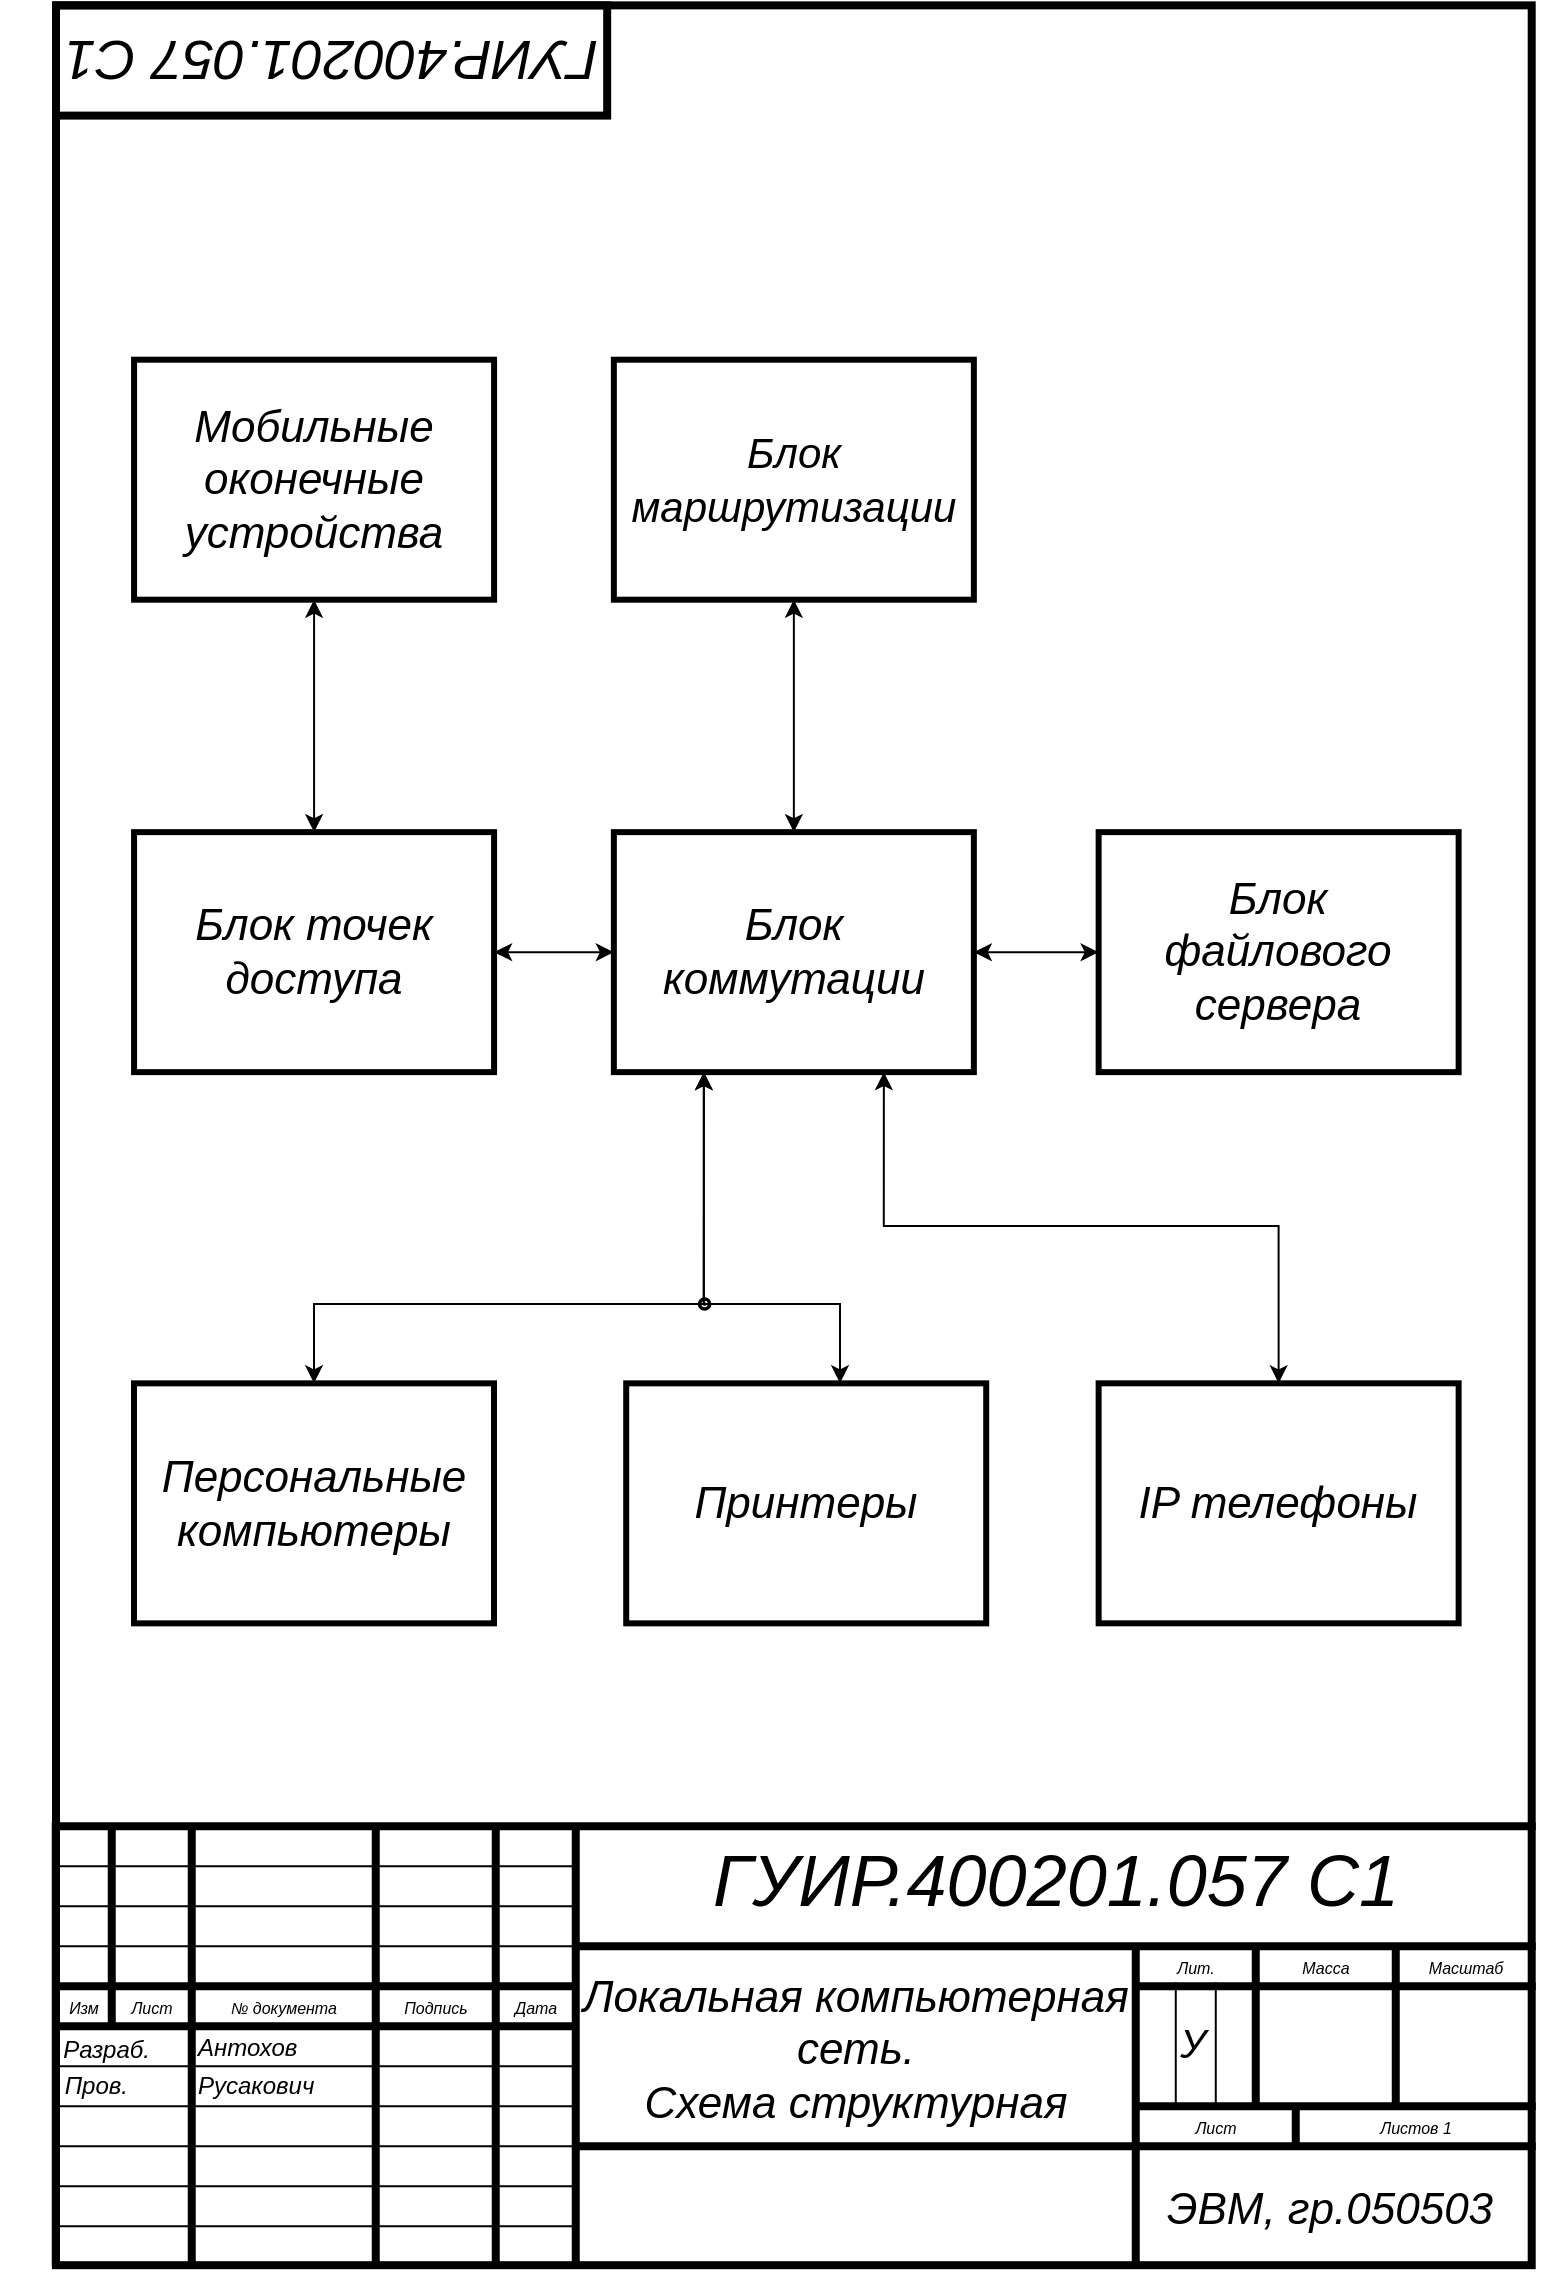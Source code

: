 <mxfile compressed="false" version="22.1.2" type="device">
  <diagram name="Страница-1" id="Страница-1">
    <mxGraphModel dx="1668" dy="1533" grid="1" gridSize="3.937" guides="1" tooltips="1" connect="1" arrows="1" fold="1" page="1" pageScale="1" pageWidth="827" pageHeight="1169" math="0" shadow="0">
      <root>
        <mxCell id="0" />
        <mxCell id="tpW0L4eKJtAbM24Pp-hq-4" value="Границы" style="" parent="0" />
        <mxCell id="XYD-opMogOewsWYCsBqt-0" value="" style="rounded=0;whiteSpace=wrap;html=1;fillColor=none;strokeWidth=4;" parent="tpW0L4eKJtAbM24Pp-hq-4" vertex="1">
          <mxGeometry x="896" y="19.68" width="737.85" height="1129.92" as="geometry" />
        </mxCell>
        <mxCell id="SdAma7Yzy6EULZfb18XB-18" style="edgeStyle=orthogonalEdgeStyle;rounded=0;orthogonalLoop=1;jettySize=auto;html=1;entryX=1;entryY=0.5;entryDx=0;entryDy=0;startArrow=classic;startFill=1;" parent="tpW0L4eKJtAbM24Pp-hq-4" source="SdAma7Yzy6EULZfb18XB-1" target="SdAma7Yzy6EULZfb18XB-8" edge="1">
          <mxGeometry relative="1" as="geometry" />
        </mxCell>
        <mxCell id="0PXypUpM02n66jB6z06W-2" style="edgeStyle=orthogonalEdgeStyle;rounded=0;orthogonalLoop=1;jettySize=auto;html=1;entryX=0.5;entryY=1;entryDx=0;entryDy=0;startArrow=classic;startFill=1;" parent="tpW0L4eKJtAbM24Pp-hq-4" source="SdAma7Yzy6EULZfb18XB-1" target="0PXypUpM02n66jB6z06W-1" edge="1">
          <mxGeometry relative="1" as="geometry" />
        </mxCell>
        <mxCell id="SdAma7Yzy6EULZfb18XB-1" value="&lt;span style=&quot;font-size: 22px;&quot;&gt;Блок&lt;br&gt;коммутации&lt;/span&gt;" style="rounded=0;whiteSpace=wrap;html=1;fontSize=22;strokeWidth=3;align=center;fontFamily=Arial;fontStyle=2" parent="tpW0L4eKJtAbM24Pp-hq-4" vertex="1">
          <mxGeometry x="1174.928" y="433.07" width="180" height="120" as="geometry" />
        </mxCell>
        <mxCell id="SdAma7Yzy6EULZfb18XB-19" style="edgeStyle=orthogonalEdgeStyle;rounded=0;orthogonalLoop=1;jettySize=auto;html=1;entryX=0.5;entryY=1;entryDx=0;entryDy=0;startArrow=classic;startFill=1;" parent="tpW0L4eKJtAbM24Pp-hq-4" source="SdAma7Yzy6EULZfb18XB-8" target="SdAma7Yzy6EULZfb18XB-9" edge="1">
          <mxGeometry relative="1" as="geometry" />
        </mxCell>
        <mxCell id="SdAma7Yzy6EULZfb18XB-8" value="Блок точек доступа" style="rounded=0;whiteSpace=wrap;html=1;fontSize=22;strokeWidth=3;align=center;fontFamily=Arial;fontStyle=2" parent="tpW0L4eKJtAbM24Pp-hq-4" vertex="1">
          <mxGeometry x="935.04" y="433.07" width="180" height="120" as="geometry" />
        </mxCell>
        <mxCell id="SdAma7Yzy6EULZfb18XB-9" value="Мобильные оконечные устройства" style="rounded=0;whiteSpace=wrap;html=1;fontSize=22;strokeWidth=3;align=center;fontFamily=Arial;fontStyle=2" parent="tpW0L4eKJtAbM24Pp-hq-4" vertex="1">
          <mxGeometry x="935.04" y="196.85" width="180" height="120" as="geometry" />
        </mxCell>
        <mxCell id="SdAma7Yzy6EULZfb18XB-39" value="Блок &lt;br&gt;файлового сервера" style="rounded=0;whiteSpace=wrap;html=1;fontSize=22;strokeWidth=3;align=center;fontFamily=Arial;fontStyle=2" parent="tpW0L4eKJtAbM24Pp-hq-4" vertex="1">
          <mxGeometry x="1417.318" y="433.07" width="180" height="120" as="geometry" />
        </mxCell>
        <mxCell id="XYD-opMogOewsWYCsBqt-1" value="" style="rounded=0;whiteSpace=wrap;html=1;strokeWidth=4;fillColor=none;" parent="tpW0L4eKJtAbM24Pp-hq-4" vertex="1">
          <mxGeometry x="896" y="19.68" width="275.59" height="55.12" as="geometry" />
        </mxCell>
        <mxCell id="0PXypUpM02n66jB6z06W-0" value="" style="ellipse;whiteSpace=wrap;html=1;aspect=fixed;fillColor=#000000;strokeWidth=5;" parent="tpW0L4eKJtAbM24Pp-hq-4" vertex="1">
          <mxGeometry x="1219.37" y="668.08" width="1.84" height="1.84" as="geometry" />
        </mxCell>
        <mxCell id="0PXypUpM02n66jB6z06W-1" value="&lt;font style=&quot;font-size: 21px;&quot;&gt;Блок&lt;br&gt;маршрутизации&lt;/font&gt;" style="rounded=0;whiteSpace=wrap;html=1;fontSize=22;strokeWidth=3;align=center;fontFamily=Arial;fontStyle=2" parent="tpW0L4eKJtAbM24Pp-hq-4" vertex="1">
          <mxGeometry x="1174.93" y="196.852" width="180" height="120" as="geometry" />
        </mxCell>
        <mxCell id="tpW0L4eKJtAbM24Pp-hq-6" value="Рамка" parent="0" />
        <mxCell id="Izu4CDzaR0ki_h7jihql-112" style="vsdxID=3;fillColor=#FFFFFF;gradientColor=none;shape=stencil(nY9LDoAgDERP0z3SI/i5BwkoRAUC+Lu9kGo0Lt3NtK/tFLCOWngFnMUU3Kg2I5MGbIBzY7UKJmUF2ALWvQtqCG6xkrwXhSxqdmvZsNNcxViZ4ewgT64jdDL2hf4E7wsXmsWThd549765c4l+xvYE);strokeColor=#000000;strokeWidth=4;spacingTop=-1;spacingBottom=-1;spacingLeft=-1;spacingRight=-1;labelBackgroundColor=#ffffff;rounded=0;html=1;whiteSpace=wrap;fontFamily=Arial;fontStyle=2" parent="tpW0L4eKJtAbM24Pp-hq-6" vertex="1">
          <mxGeometry x="895.88" y="930.13" width="740" height="220" as="geometry" />
        </mxCell>
        <mxCell id="Izu4CDzaR0ki_h7jihql-113" style="vsdxID=28;edgeStyle=none;startArrow=none;endArrow=none;startSize=5;endSize=5;strokeWidth=4;strokeColor=#000000;spacingTop=-1;spacingBottom=-1;spacingLeft=-1;spacingRight=-1;verticalAlign=middle;html=1;labelBackgroundColor=#ffffff;rounded=0;fontFamily=Arial;fontStyle=2" parent="tpW0L4eKJtAbM24Pp-hq-6" edge="1">
          <mxGeometry relative="1" as="geometry">
            <Array as="points" />
            <mxPoint x="923.88" y="930.13" as="sourcePoint" />
            <mxPoint x="923.88" y="1030.13" as="targetPoint" />
          </mxGeometry>
        </mxCell>
        <mxCell id="Izu4CDzaR0ki_h7jihql-114" style="vsdxID=27;edgeStyle=none;startArrow=none;endArrow=none;startSize=5;endSize=5;strokeColor=#000000;spacingTop=-1;spacingBottom=-1;spacingLeft=-1;spacingRight=-1;verticalAlign=middle;html=1;labelBackgroundColor=#ffffff;rounded=0;fontFamily=Arial;fontStyle=2" parent="tpW0L4eKJtAbM24Pp-hq-6" edge="1">
          <mxGeometry relative="1" as="geometry">
            <mxPoint as="offset" />
            <Array as="points" />
            <mxPoint x="895.88" y="1130.13" as="sourcePoint" />
            <mxPoint x="1155.88" y="1130.13" as="targetPoint" />
          </mxGeometry>
        </mxCell>
        <mxCell id="Izu4CDzaR0ki_h7jihql-115" style="vsdxID=26;edgeStyle=none;startArrow=none;endArrow=none;startSize=5;endSize=5;strokeColor=#000000;spacingTop=-1;spacingBottom=-1;spacingLeft=-1;spacingRight=-1;verticalAlign=middle;html=1;labelBackgroundColor=#ffffff;rounded=0;fontFamily=Arial;fontStyle=2" parent="tpW0L4eKJtAbM24Pp-hq-6" edge="1">
          <mxGeometry relative="1" as="geometry">
            <mxPoint as="offset" />
            <Array as="points" />
            <mxPoint x="895.88" y="1110.13" as="sourcePoint" />
            <mxPoint x="1155.88" y="1110.13" as="targetPoint" />
          </mxGeometry>
        </mxCell>
        <mxCell id="Izu4CDzaR0ki_h7jihql-116" style="vsdxID=25;edgeStyle=none;startArrow=none;endArrow=none;startSize=5;endSize=5;strokeColor=#000000;spacingTop=-1;spacingBottom=-1;spacingLeft=-1;spacingRight=-1;verticalAlign=middle;html=1;labelBackgroundColor=#ffffff;rounded=0;fontFamily=Arial;fontStyle=2" parent="tpW0L4eKJtAbM24Pp-hq-6" edge="1">
          <mxGeometry relative="1" as="geometry">
            <mxPoint as="offset" />
            <Array as="points" />
            <mxPoint x="895.88" y="1090.13" as="sourcePoint" />
            <mxPoint x="1155.88" y="1090.13" as="targetPoint" />
          </mxGeometry>
        </mxCell>
        <mxCell id="Izu4CDzaR0ki_h7jihql-117" style="vsdxID=24;edgeStyle=none;startArrow=none;endArrow=none;startSize=5;endSize=5;strokeColor=#000000;spacingTop=-1;spacingBottom=-1;spacingLeft=-1;spacingRight=-1;verticalAlign=middle;html=1;labelBackgroundColor=#ffffff;rounded=0;fontFamily=Arial;fontStyle=2" parent="tpW0L4eKJtAbM24Pp-hq-6" edge="1">
          <mxGeometry relative="1" as="geometry">
            <mxPoint as="offset" />
            <Array as="points" />
            <mxPoint x="895.88" y="1070.13" as="sourcePoint" />
            <mxPoint x="1155.88" y="1070.13" as="targetPoint" />
          </mxGeometry>
        </mxCell>
        <mxCell id="Izu4CDzaR0ki_h7jihql-118" style="vsdxID=23;edgeStyle=none;startArrow=none;endArrow=none;startSize=5;endSize=5;strokeColor=#000000;spacingTop=-1;spacingBottom=-1;spacingLeft=-1;spacingRight=-1;verticalAlign=middle;html=1;labelBackgroundColor=#ffffff;rounded=0;fontFamily=Arial;fontStyle=2" parent="tpW0L4eKJtAbM24Pp-hq-6" edge="1">
          <mxGeometry relative="1" as="geometry">
            <mxPoint as="offset" />
            <Array as="points" />
            <mxPoint x="895.88" y="1050.13" as="sourcePoint" />
            <mxPoint x="1155.88" y="1050.13" as="targetPoint" />
          </mxGeometry>
        </mxCell>
        <mxCell id="Izu4CDzaR0ki_h7jihql-119" style="vsdxID=22;edgeStyle=none;startArrow=none;endArrow=none;startSize=5;endSize=5;strokeWidth=4;strokeColor=#000000;spacingTop=-1;spacingBottom=-1;spacingLeft=-1;spacingRight=-1;verticalAlign=middle;html=1;labelBackgroundColor=#ffffff;rounded=0;fontFamily=Arial;fontStyle=2" parent="tpW0L4eKJtAbM24Pp-hq-6" edge="1">
          <mxGeometry relative="1" as="geometry">
            <mxPoint as="offset" />
            <Array as="points" />
            <mxPoint x="895.88" y="1030.13" as="sourcePoint" />
            <mxPoint x="1155.88" y="1030.13" as="targetPoint" />
          </mxGeometry>
        </mxCell>
        <mxCell id="Izu4CDzaR0ki_h7jihql-120" style="vsdxID=21;edgeStyle=none;startArrow=none;endArrow=none;startSize=5;endSize=5;strokeWidth=4;strokeColor=#000000;spacingTop=-1;spacingBottom=-1;spacingLeft=-1;spacingRight=-1;verticalAlign=middle;html=1;labelBackgroundColor=#ffffff;rounded=0;fontFamily=Arial;fontStyle=2" parent="tpW0L4eKJtAbM24Pp-hq-6" edge="1">
          <mxGeometry relative="1" as="geometry">
            <mxPoint as="offset" />
            <Array as="points" />
            <mxPoint x="895.88" y="1010.13" as="sourcePoint" />
            <mxPoint x="1155.88" y="1010.13" as="targetPoint" />
          </mxGeometry>
        </mxCell>
        <mxCell id="Izu4CDzaR0ki_h7jihql-121" style="vsdxID=20;edgeStyle=none;startArrow=none;endArrow=none;startSize=5;endSize=5;strokeColor=#000000;spacingTop=-1;spacingBottom=-1;spacingLeft=-1;spacingRight=-1;verticalAlign=middle;html=1;labelBackgroundColor=#ffffff;rounded=0;fontFamily=Arial;fontStyle=2" parent="tpW0L4eKJtAbM24Pp-hq-6" edge="1">
          <mxGeometry relative="1" as="geometry">
            <mxPoint as="offset" />
            <Array as="points" />
            <mxPoint x="895.88" y="990.13" as="sourcePoint" />
            <mxPoint x="1155.88" y="990.13" as="targetPoint" />
          </mxGeometry>
        </mxCell>
        <mxCell id="Izu4CDzaR0ki_h7jihql-122" style="vsdxID=19;edgeStyle=none;startArrow=none;endArrow=none;startSize=5;endSize=5;strokeColor=#000000;spacingTop=-1;spacingBottom=-1;spacingLeft=-1;spacingRight=-1;verticalAlign=middle;html=1;labelBackgroundColor=#ffffff;rounded=0;fontFamily=Arial;fontStyle=2" parent="tpW0L4eKJtAbM24Pp-hq-6" edge="1">
          <mxGeometry relative="1" as="geometry">
            <mxPoint as="offset" />
            <Array as="points" />
            <mxPoint x="895.88" y="970.13" as="sourcePoint" />
            <mxPoint x="1155.88" y="970.13" as="targetPoint" />
          </mxGeometry>
        </mxCell>
        <mxCell id="Izu4CDzaR0ki_h7jihql-123" style="vsdxID=18;edgeStyle=none;startArrow=none;endArrow=none;startSize=5;endSize=5;strokeColor=#000000;spacingTop=-1;spacingBottom=-1;spacingLeft=-1;spacingRight=-1;verticalAlign=middle;html=1;labelBackgroundColor=#ffffff;rounded=0;fontFamily=Arial;fontStyle=2" parent="tpW0L4eKJtAbM24Pp-hq-6" edge="1">
          <mxGeometry relative="1" as="geometry">
            <mxPoint as="offset" />
            <Array as="points" />
            <mxPoint x="895.88" y="950.13" as="sourcePoint" />
            <mxPoint x="1155.88" y="950.13" as="targetPoint" />
          </mxGeometry>
        </mxCell>
        <mxCell id="Izu4CDzaR0ki_h7jihql-124" style="vsdxID=17;edgeStyle=none;startArrow=none;endArrow=none;startSize=5;endSize=5;strokeWidth=4;strokeColor=#000000;spacingTop=-1;spacingBottom=-1;spacingLeft=-1;spacingRight=-1;verticalAlign=middle;html=1;labelBackgroundColor=#ffffff;rounded=0;fontFamily=Arial;fontStyle=2" parent="tpW0L4eKJtAbM24Pp-hq-6" edge="1">
          <mxGeometry relative="1" as="geometry">
            <Array as="points" />
            <mxPoint x="963.88" y="930.13" as="sourcePoint" />
            <mxPoint x="963.88" y="1150.13" as="targetPoint" />
          </mxGeometry>
        </mxCell>
        <mxCell id="Izu4CDzaR0ki_h7jihql-125" style="vsdxID=16;edgeStyle=none;startArrow=none;endArrow=none;startSize=5;endSize=5;strokeWidth=4;strokeColor=#000000;spacingTop=-1;spacingBottom=-1;spacingLeft=-1;spacingRight=-1;verticalAlign=middle;html=1;labelBackgroundColor=#ffffff;rounded=0;fontFamily=Arial;fontStyle=2" parent="tpW0L4eKJtAbM24Pp-hq-6" edge="1">
          <mxGeometry relative="1" as="geometry">
            <Array as="points" />
            <mxPoint x="1055.88" y="930.13" as="sourcePoint" />
            <mxPoint x="1055.88" y="1150.13" as="targetPoint" />
          </mxGeometry>
        </mxCell>
        <mxCell id="Izu4CDzaR0ki_h7jihql-126" style="vsdxID=15;edgeStyle=none;startArrow=none;endArrow=none;startSize=5;endSize=5;strokeWidth=4;strokeColor=#000000;spacingTop=-1;spacingBottom=-1;spacingLeft=-1;spacingRight=-1;verticalAlign=middle;html=1;labelBackgroundColor=#ffffff;rounded=0;fontFamily=Arial;fontStyle=2" parent="tpW0L4eKJtAbM24Pp-hq-6" edge="1">
          <mxGeometry relative="1" as="geometry">
            <Array as="points" />
            <mxPoint x="1115.88" y="930.13" as="sourcePoint" />
            <mxPoint x="1115.88" y="1150.13" as="targetPoint" />
          </mxGeometry>
        </mxCell>
        <mxCell id="Izu4CDzaR0ki_h7jihql-127" style="vsdxID=14;edgeStyle=none;startArrow=none;endArrow=none;startSize=5;endSize=5;strokeWidth=4;strokeColor=#000000;spacingTop=-1;spacingBottom=-1;spacingLeft=-1;spacingRight=-1;verticalAlign=middle;html=1;labelBackgroundColor=#ffffff;rounded=0;fontFamily=Arial;fontStyle=2" parent="tpW0L4eKJtAbM24Pp-hq-6" edge="1">
          <mxGeometry relative="1" as="geometry">
            <Array as="points" />
            <mxPoint x="1565.88" y="990.13" as="sourcePoint" />
            <mxPoint x="1565.88" y="1070.13" as="targetPoint" />
          </mxGeometry>
        </mxCell>
        <mxCell id="Izu4CDzaR0ki_h7jihql-128" style="vsdxID=11;edgeStyle=none;startArrow=none;endArrow=none;startSize=5;endSize=5;strokeWidth=4;strokeColor=#000000;spacingTop=-1;spacingBottom=-1;spacingLeft=-1;spacingRight=-1;verticalAlign=middle;html=1;labelBackgroundColor=#ffffff;rounded=0;fontFamily=Arial;fontStyle=2" parent="tpW0L4eKJtAbM24Pp-hq-6" edge="1">
          <mxGeometry relative="1" as="geometry">
            <Array as="points" />
            <mxPoint x="1515.88" y="1070.13" as="sourcePoint" />
            <mxPoint x="1515.88" y="1090.13" as="targetPoint" />
          </mxGeometry>
        </mxCell>
        <mxCell id="Izu4CDzaR0ki_h7jihql-129" style="vsdxID=10;edgeStyle=none;startArrow=none;endArrow=none;startSize=5;endSize=5;strokeWidth=4;strokeColor=#000000;spacingTop=-1;spacingBottom=-1;spacingLeft=-1;spacingRight=-1;verticalAlign=middle;html=1;labelBackgroundColor=#ffffff;rounded=0;fontFamily=Arial;fontStyle=2" parent="tpW0L4eKJtAbM24Pp-hq-6" edge="1">
          <mxGeometry relative="1" as="geometry">
            <Array as="points" />
            <mxPoint x="1495.88" y="990.13" as="sourcePoint" />
            <mxPoint x="1495.88" y="1070.13" as="targetPoint" />
          </mxGeometry>
        </mxCell>
        <mxCell id="Izu4CDzaR0ki_h7jihql-131" style="vsdxID=388;edgeStyle=none;startArrow=none;endArrow=none;startSize=5;endSize=5;strokeColor=#000000;spacingTop=-1;spacingBottom=-1;spacingLeft=-1;spacingRight=-1;verticalAlign=middle;html=1;labelBackgroundColor=#ffffff;rounded=0;fontFamily=Arial;fontStyle=2" parent="tpW0L4eKJtAbM24Pp-hq-6" edge="1">
          <mxGeometry relative="1" as="geometry">
            <Array as="points" />
            <mxPoint x="1475.88" y="1008.13" as="sourcePoint" />
            <mxPoint x="1475.88" y="1070.13" as="targetPoint" />
          </mxGeometry>
        </mxCell>
        <mxCell id="Izu4CDzaR0ki_h7jihql-135" style="vsdxID=387;edgeStyle=none;startArrow=none;endArrow=none;startSize=5;endSize=5;strokeColor=#000000;spacingTop=-1;spacingBottom=-1;spacingLeft=-1;spacingRight=-1;verticalAlign=middle;html=1;labelBackgroundColor=#ffffff;rounded=0;fontFamily=Arial;fontStyle=2" parent="tpW0L4eKJtAbM24Pp-hq-6" edge="1">
          <mxGeometry relative="1" as="geometry">
            <Array as="points" />
            <mxPoint x="1455.88" y="1008.13" as="sourcePoint" />
            <mxPoint x="1455.88" y="1070.13" as="targetPoint" />
          </mxGeometry>
        </mxCell>
        <mxCell id="Izu4CDzaR0ki_h7jihql-136" style="vsdxID=9;edgeStyle=none;startArrow=none;endArrow=none;startSize=5;endSize=5;strokeWidth=4;strokeColor=#000000;spacingTop=-1;spacingBottom=-1;spacingLeft=-1;spacingRight=-1;verticalAlign=middle;html=1;labelBackgroundColor=#ffffff;rounded=0;fontFamily=Arial;fontStyle=2" parent="tpW0L4eKJtAbM24Pp-hq-6" edge="1">
          <mxGeometry relative="1" as="geometry">
            <mxPoint as="offset" />
            <Array as="points" />
            <mxPoint x="1435.88" y="1070.13" as="sourcePoint" />
            <mxPoint x="1635.88" y="1070.13" as="targetPoint" />
          </mxGeometry>
        </mxCell>
        <mxCell id="Izu4CDzaR0ki_h7jihql-137" style="vsdxID=8;edgeStyle=none;startArrow=none;endArrow=none;startSize=5;endSize=5;strokeWidth=4;strokeColor=#000000;spacingTop=-1;spacingBottom=-1;spacingLeft=-1;spacingRight=-1;verticalAlign=middle;html=1;labelBackgroundColor=#ffffff;rounded=0;fontFamily=Arial;fontStyle=2" parent="tpW0L4eKJtAbM24Pp-hq-6" edge="1">
          <mxGeometry relative="1" as="geometry">
            <mxPoint as="offset" />
            <Array as="points" />
            <mxPoint x="1435.88" y="1010.13" as="sourcePoint" />
            <mxPoint x="1635.88" y="1010.13" as="targetPoint" />
          </mxGeometry>
        </mxCell>
        <mxCell id="Izu4CDzaR0ki_h7jihql-138" style="vsdxID=7;edgeStyle=none;startArrow=none;endArrow=none;startSize=5;endSize=5;strokeWidth=4;strokeColor=#000000;spacingTop=-1;spacingBottom=-1;spacingLeft=-1;spacingRight=-1;verticalAlign=middle;html=1;labelBackgroundColor=#ffffff;rounded=0;fontFamily=Arial;fontStyle=2" parent="tpW0L4eKJtAbM24Pp-hq-6" edge="1">
          <mxGeometry relative="1" as="geometry">
            <Array as="points" />
            <mxPoint x="1435.88" y="990.13" as="sourcePoint" />
            <mxPoint x="1435.88" y="1150.13" as="targetPoint" />
          </mxGeometry>
        </mxCell>
        <mxCell id="Izu4CDzaR0ki_h7jihql-139" style="vsdxID=6;edgeStyle=none;startArrow=none;endArrow=none;startSize=5;endSize=5;strokeWidth=4;strokeColor=#000000;spacingTop=-1;spacingBottom=-1;spacingLeft=-1;spacingRight=-1;verticalAlign=middle;html=1;labelBackgroundColor=#ffffff;rounded=0;fontFamily=Arial;fontStyle=2" parent="tpW0L4eKJtAbM24Pp-hq-6" edge="1">
          <mxGeometry relative="1" as="geometry">
            <Array as="points" />
            <mxPoint x="1635.88" y="1090.13" as="sourcePoint" />
            <mxPoint x="1155.88" y="1090.13" as="targetPoint" />
          </mxGeometry>
        </mxCell>
        <mxCell id="Izu4CDzaR0ki_h7jihql-140" style="vsdxID=4;edgeStyle=none;startArrow=none;endArrow=none;startSize=5;endSize=5;strokeWidth=4;strokeColor=#000000;spacingTop=-1;spacingBottom=-1;spacingLeft=-1;spacingRight=-1;verticalAlign=middle;html=1;labelBackgroundColor=#ffffff;rounded=0;fontFamily=Arial;fontStyle=2" parent="tpW0L4eKJtAbM24Pp-hq-6" edge="1">
          <mxGeometry relative="1" as="geometry">
            <Array as="points" />
            <mxPoint x="1155.88" y="930.13" as="sourcePoint" />
            <mxPoint x="1155.88" y="1150.13" as="targetPoint" />
          </mxGeometry>
        </mxCell>
        <mxCell id="Izu4CDzaR0ki_h7jihql-141" style="vsdxID=5;edgeStyle=none;startArrow=none;endArrow=none;startSize=5;endSize=5;strokeWidth=4;strokeColor=#000000;spacingTop=-1;spacingBottom=-1;spacingLeft=-1;spacingRight=-1;verticalAlign=middle;html=1;labelBackgroundColor=#ffffff;rounded=0;fontFamily=Arial;fontStyle=2" parent="tpW0L4eKJtAbM24Pp-hq-6" edge="1">
          <mxGeometry relative="1" as="geometry">
            <Array as="points" />
            <mxPoint x="1635.88" y="990.13" as="sourcePoint" />
            <mxPoint x="1155.88" y="990.13" as="targetPoint" />
          </mxGeometry>
        </mxCell>
        <mxCell id="Izu4CDzaR0ki_h7jihql-142" value="&lt;font style=&quot;font-size: 8px; direction: ltr; letter-spacing: 0px; line-height: 120%; opacity: 1;&quot;&gt;&lt;span&gt;Изм&lt;br&gt;&lt;/span&gt;&lt;/font&gt;" style="verticalAlign=middle;align=center;vsdxID=29;fillColor=none;gradientColor=none;shape=stencil(nZBLDoAgDERP0z3SIyjew0SURgSD+Lu9kMZoXLhwN9O+tukAlrNpJg1SzDH4QW/URgNYgZTkjA4UkwJUgGXng+6DX1zLfmoymdXo17xh5zmRJ6Q42BWCfc2oJfdAr+Yv+AP9Cb7OJ3H/2JG1HNGz/84klThPVCc=);strokeColor=none;strokeWidth=4;spacingTop=-1;spacingBottom=-1;spacingLeft=-1;spacingRight=-1;labelBackgroundColor=none;rounded=0;html=1;whiteSpace=wrap;fontFamily=Arial;fontStyle=2" parent="tpW0L4eKJtAbM24Pp-hq-6" vertex="1">
          <mxGeometry x="897.88" y="1012.13" width="24" height="16" as="geometry" />
        </mxCell>
        <mxCell id="Izu4CDzaR0ki_h7jihql-143" value="&lt;font style=&quot;font-size: 8px; direction: ltr; letter-spacing: 0px; line-height: 120%; opacity: 1;&quot;&gt;&lt;span&gt;Лист&lt;br&gt;&lt;/span&gt;&lt;/font&gt;" style="verticalAlign=middle;align=center;vsdxID=30;fillColor=none;gradientColor=none;shape=stencil(nZBLDoAgDERP0z3SIyjew0SURgSD+Lu9kMZoXLhwN9O+tukAlrNpJg1SzDH4QW/URgNYgZTkjA4UkwJUgGXng+6DX1zLfmoymdXo17xh5zmRJ6Q42BWCfc2oJfdAr+Yv+AP9Cb7OJ3H/2JG1HNGz/84klThPVCc=);strokeColor=none;strokeWidth=4;spacingTop=-1;spacingBottom=-1;spacingLeft=-1;spacingRight=-1;labelBackgroundColor=none;rounded=0;html=1;whiteSpace=wrap;fontFamily=Arial;fontStyle=2" parent="tpW0L4eKJtAbM24Pp-hq-6" vertex="1">
          <mxGeometry x="925.88" y="1012.13" width="36" height="16" as="geometry" />
        </mxCell>
        <mxCell id="Izu4CDzaR0ki_h7jihql-144" value="&lt;font style=&quot;font-size: 8px; direction: ltr; letter-spacing: 0px; line-height: 120%; opacity: 1;&quot;&gt;&lt;span&gt;№ документа&lt;br&gt;&lt;/span&gt;&lt;/font&gt;" style="verticalAlign=middle;align=center;vsdxID=31;fillColor=none;gradientColor=none;shape=stencil(nZBLDoAgDERP0z3SIyjew0SURgSD+Lu9kMZoXLhwN9O+tukAlrNpJg1SzDH4QW/URgNYgZTkjA4UkwJUgGXng+6DX1zLfmoymdXo17xh5zmRJ6Q42BWCfc2oJfdAr+Yv+AP9Cb7OJ3H/2JG1HNGz/84klThPVCc=);strokeColor=none;strokeWidth=4;spacingTop=-1;spacingBottom=-1;spacingLeft=-1;spacingRight=-1;labelBackgroundColor=none;rounded=0;html=1;whiteSpace=wrap;fontFamily=Arial;fontStyle=2" parent="tpW0L4eKJtAbM24Pp-hq-6" vertex="1">
          <mxGeometry x="965.88" y="1012.13" width="88" height="16" as="geometry" />
        </mxCell>
        <mxCell id="Izu4CDzaR0ki_h7jihql-145" value="&lt;font style=&quot;font-size: 8px; direction: ltr; letter-spacing: 0px; line-height: 120%; opacity: 1;&quot;&gt;&lt;span&gt;Подпись&lt;br&gt;&lt;/span&gt;&lt;/font&gt;" style="verticalAlign=middle;align=center;vsdxID=32;fillColor=none;gradientColor=none;shape=stencil(nZBLDoAgDERP0z3SIyjew0SURgSD+Lu9kMZoXLhwN9O+tukAlrNpJg1SzDH4QW/URgNYgZTkjA4UkwJUgGXng+6DX1zLfmoymdXo17xh5zmRJ6Q42BWCfc2oJfdAr+Yv+AP9Cb7OJ3H/2JG1HNGz/84klThPVCc=);strokeColor=none;strokeWidth=4;spacingTop=-1;spacingBottom=-1;spacingLeft=-1;spacingRight=-1;labelBackgroundColor=none;rounded=0;html=1;whiteSpace=wrap;fontFamily=Arial;fontStyle=2" parent="tpW0L4eKJtAbM24Pp-hq-6" vertex="1">
          <mxGeometry x="1057.88" y="1012.13" width="56" height="16" as="geometry" />
        </mxCell>
        <mxCell id="Izu4CDzaR0ki_h7jihql-146" value="&lt;font style=&quot;font-size: 8px; direction: ltr; letter-spacing: 0px; line-height: 120%; opacity: 1;&quot;&gt;&lt;span&gt;Дата&lt;br&gt;&lt;/span&gt;&lt;/font&gt;" style="verticalAlign=middle;align=center;vsdxID=33;fillColor=none;gradientColor=none;shape=stencil(nZBLDoAgDERP0z3SIyjew0SURgSD+Lu9kMZoXLhwN9O+tukAlrNpJg1SzDH4QW/URgNYgZTkjA4UkwJUgGXng+6DX1zLfmoymdXo17xh5zmRJ6Q42BWCfc2oJfdAr+Yv+AP9Cb7OJ3H/2JG1HNGz/84klThPVCc=);strokeColor=none;strokeWidth=4;spacingTop=-1;spacingBottom=-1;spacingLeft=-1;spacingRight=-1;labelBackgroundColor=none;rounded=0;html=1;whiteSpace=wrap;fontFamily=Arial;fontStyle=2" parent="tpW0L4eKJtAbM24Pp-hq-6" vertex="1">
          <mxGeometry x="1117.88" y="1012.13" width="36" height="16" as="geometry" />
        </mxCell>
        <mxCell id="Izu4CDzaR0ki_h7jihql-147" value="&lt;font style=&quot;font-size: 8px; direction: ltr; letter-spacing: 0px; line-height: 120%; opacity: 1;&quot;&gt;&lt;span&gt;Лит.&lt;br&gt;&lt;/span&gt;&lt;/font&gt;" style="verticalAlign=middle;align=center;vsdxID=34;fillColor=none;gradientColor=none;shape=stencil(nZBLDoAgDERP0z3SIyjew0SURgSD+Lu9kMZoXLhwN9O+tukAlrNpJg1SzDH4QW/URgNYgZTkjA4UkwJUgGXng+6DX1zLfmoymdXo17xh5zmRJ6Q42BWCfc2oJfdAr+Yv+AP9Cb7OJ3H/2JG1HNGz/84klThPVCc=);strokeColor=none;strokeWidth=4;spacingTop=-1;spacingBottom=-1;spacingLeft=-1;spacingRight=-1;labelBackgroundColor=none;rounded=0;html=1;whiteSpace=wrap;fontFamily=Arial;fontStyle=2" parent="tpW0L4eKJtAbM24Pp-hq-6" vertex="1">
          <mxGeometry x="1437.88" y="992.13" width="56" height="16" as="geometry" />
        </mxCell>
        <mxCell id="Izu4CDzaR0ki_h7jihql-148" value="&lt;font style=&quot;font-size: 8px; direction: ltr; letter-spacing: 0px; line-height: 120%; opacity: 1;&quot;&gt;&lt;span&gt;Масса&lt;br&gt;&lt;/span&gt;&lt;/font&gt;" style="verticalAlign=middle;align=center;vsdxID=35;fillColor=none;gradientColor=none;shape=stencil(nZBLDoAgDERP0z3SIyjew0SURgSD+Lu9kMZoXLhwN9O+tukAlrNpJg1SzDH4QW/URgNYgZTkjA4UkwJUgGXng+6DX1zLfmoymdXo17xh5zmRJ6Q42BWCfc2oJfdAr+Yv+AP9Cb7OJ3H/2JG1HNGz/84klThPVCc=);strokeColor=none;strokeWidth=4;spacingTop=-1;spacingBottom=-1;spacingLeft=-1;spacingRight=-1;labelBackgroundColor=none;rounded=0;html=1;whiteSpace=wrap;fontFamily=Arial;fontStyle=2" parent="tpW0L4eKJtAbM24Pp-hq-6" vertex="1">
          <mxGeometry x="1497.88" y="992.13" width="66" height="16" as="geometry" />
        </mxCell>
        <mxCell id="Izu4CDzaR0ki_h7jihql-149" value="&lt;font style=&quot;font-size: 8px; direction: ltr; letter-spacing: 0px; line-height: 120%; opacity: 1;&quot;&gt;&lt;span&gt;Масштаб&lt;br&gt;&lt;/span&gt;&lt;/font&gt;" style="verticalAlign=middle;align=center;vsdxID=36;fillColor=none;gradientColor=none;shape=stencil(nZBLDoAgDERP0z3SIyjew0SURgSD+Lu9kMZoXLhwN9O+tukAlrNpJg1SzDH4QW/URgNYgZTkjA4UkwJUgGXng+6DX1zLfmoymdXo17xh5zmRJ6Q42BWCfc2oJfdAr+Yv+AP9Cb7OJ3H/2JG1HNGz/84klThPVCc=);strokeColor=none;strokeWidth=4;spacingTop=-1;spacingBottom=-1;spacingLeft=-1;spacingRight=-1;labelBackgroundColor=none;rounded=0;html=1;whiteSpace=wrap;fontFamily=Arial;fontStyle=2" parent="tpW0L4eKJtAbM24Pp-hq-6" vertex="1">
          <mxGeometry x="1567.88" y="992.13" width="66" height="16" as="geometry" />
        </mxCell>
        <mxCell id="Izu4CDzaR0ki_h7jihql-150" value="&lt;font style=&quot;font-size: 8px; direction: ltr; letter-spacing: 0px; line-height: 120%; opacity: 1;&quot;&gt;&lt;span&gt;Лист &lt;br&gt;&lt;/span&gt;&lt;/font&gt;" style="verticalAlign=middle;align=center;vsdxID=37;fillColor=none;gradientColor=none;shape=stencil(nZBLDoAgDERP0z3SIyjew0SURgSD+Lu9kMZoXLhwN9O+tukAlrNpJg1SzDH4QW/URgNYgZTkjA4UkwJUgGXng+6DX1zLfmoymdXo17xh5zmRJ6Q42BWCfc2oJfdAr+Yv+AP9Cb7OJ3H/2JG1HNGz/84klThPVCc=);strokeColor=none;strokeWidth=4;spacingTop=-1;spacingBottom=-1;spacingLeft=-1;spacingRight=-1;labelBackgroundColor=none;rounded=0;html=1;whiteSpace=wrap;fontFamily=Arial;fontStyle=2" parent="tpW0L4eKJtAbM24Pp-hq-6" vertex="1">
          <mxGeometry x="1437.88" y="1072.13" width="76" height="16" as="geometry" />
        </mxCell>
        <mxCell id="Izu4CDzaR0ki_h7jihql-151" value="&lt;font style=&quot;font-size: 8px; direction: ltr; letter-spacing: 0px; line-height: 120%; opacity: 1;&quot;&gt;&lt;span&gt;Листов &lt;/span&gt;&lt;/font&gt;&lt;font style=&quot;font-size: 8px; direction: ltr; letter-spacing: 0px; line-height: 120%; opacity: 1;&quot;&gt;&lt;span&gt;1&lt;br&gt;&lt;/span&gt;&lt;/font&gt;" style="verticalAlign=middle;align=center;vsdxID=38;fillColor=none;gradientColor=none;shape=stencil(nZBLDoAgDERP0z3SIyjew0SURgSD+Lu9kMZoXLhwN9O+tukAlrNpJg1SzDH4QW/URgNYgZTkjA4UkwJUgGXng+6DX1zLfmoymdXo17xh5zmRJ6Q42BWCfc2oJfdAr+Yv+AP9Cb7OJ3H/2JG1HNGz/84klThPVCc=);strokeColor=none;strokeWidth=4;spacingTop=-1;spacingBottom=-1;spacingLeft=-1;spacingRight=-1;labelBackgroundColor=none;rounded=0;html=1;whiteSpace=wrap;fontFamily=Arial;fontStyle=2" parent="tpW0L4eKJtAbM24Pp-hq-6" vertex="1">
          <mxGeometry x="1517.88" y="1072.13" width="116" height="16" as="geometry" />
        </mxCell>
        <mxCell id="Izu4CDzaR0ki_h7jihql-152" value="&lt;p style=&quot;margin-left: 0 ; margin-right: 0 ; margin-top: 0px ; margin-bottom: 0px ; text-indent: 0 ; direction: rtl&quot;&gt;&lt;font style=&quot;font-size: 12px; direction: ltr; letter-spacing: 0px; line-height: 120%; opacity: 1;&quot;&gt;&lt;span&gt;.Разраб.&lt;br&gt;&lt;/span&gt;&lt;/font&gt;&lt;/p&gt;" style="verticalAlign=middle;align=right;vsdxID=39;fillColor=none;gradientColor=none;shape=stencil(nZBLDoAgDERP0z3SIyjew0SURgSD+Lu9kMZoXLhwN9O+tukAlrNpJg1SzDH4QW/URgNYgZTkjA4UkwJUgGXng+6DX1zLfmoymdXo17xh5zmRJ6Q42BWCfc2oJfdAr+Yv+AP9Cb7OJ3H/2JG1HNGz/84klThPVCc=);strokeColor=none;strokeWidth=4;spacingTop=-1;spacingBottom=-1;spacingLeft=-1;spacingRight=-1;labelBackgroundColor=none;rounded=0;html=1;whiteSpace=wrap;fontFamily=Arial;fontStyle=2" parent="tpW0L4eKJtAbM24Pp-hq-6" vertex="1">
          <mxGeometry x="875.88" y="1034.13" width="68" height="16" as="geometry" />
        </mxCell>
        <mxCell id="Izu4CDzaR0ki_h7jihql-153" value="&lt;p style=&quot;margin-left: 0 ; margin-right: 0 ; margin-top: 0px ; margin-bottom: 0px ; text-indent: 0 ; direction: rtl&quot;&gt;&lt;font style=&quot;font-size: 12px; direction: ltr; letter-spacing: 0px; line-height: 120%; opacity: 1;&quot;&gt;&lt;span&gt;.Пров&lt;br&gt;&lt;/span&gt;&lt;/font&gt;&lt;/p&gt;" style="verticalAlign=middle;align=right;vsdxID=40;fillColor=none;gradientColor=none;shape=stencil(nZBLDoAgDERP0z3SIyjew0SURgSD+Lu9kMZoXLhwN9O+tukAlrNpJg1SzDH4QW/URgNYgZTkjA4UkwJUgGXng+6DX1zLfmoymdXo17xh5zmRJ6Q42BWCfc2oJfdAr+Yv+AP9Cb7OJ3H/2JG1HNGz/84klThPVCc=);strokeColor=none;strokeWidth=4;spacingTop=-1;spacingBottom=-1;spacingLeft=-1;spacingRight=-1;labelBackgroundColor=none;rounded=0;html=1;whiteSpace=wrap;fontFamily=Arial;fontStyle=2" parent="tpW0L4eKJtAbM24Pp-hq-6" vertex="1">
          <mxGeometry x="868.88" y="1050.13" width="64" height="20" as="geometry" />
        </mxCell>
        <mxCell id="Izu4CDzaR0ki_h7jihql-154" value="&lt;p style=&quot;margin-left: 0 ; margin-right: 0 ; margin-top: 0px ; margin-bottom: 0px ; text-indent: 0 ; direction: rtl&quot;&gt;&lt;font style=&quot;direction: ltr; letter-spacing: 0px; line-height: 120%; opacity: 1;&quot;&gt;&lt;span&gt;&lt;font style=&quot;font-size: 36px&quot;&gt;ГУИР.400201.057 С1&lt;/font&gt;&lt;/span&gt;&lt;span style=&quot;font-size: 28px&quot;&gt;&lt;br&gt;&lt;/span&gt;&lt;/font&gt;&lt;/p&gt;" style="verticalAlign=middle;align=center;vsdxID=222;fillColor=none;gradientColor=none;shape=stencil(nZBLDoAgDERP0z3SIyjew0SURgSD+Lu9kMZoXLhwN9O+tukAlrNpJg1SzDH4QW/URgNYgZTkjA4UkwJUgGXng+6DX1zLfmoymdXo17xh5zmRJ6Q42BWCfc2oJfdAr+Yv+AP9Cb7OJ3H/2JG1HNGz/84klThPVCc=);strokeColor=none;spacingTop=-1;spacingBottom=-1;spacingLeft=-1;spacingRight=-1;labelBackgroundColor=none;rounded=0;html=1;whiteSpace=wrap;fontFamily=Arial;fontStyle=2" parent="tpW0L4eKJtAbM24Pp-hq-6" vertex="1">
          <mxGeometry x="1155.88" y="931.93" width="480" height="60" as="geometry" />
        </mxCell>
        <mxCell id="Izu4CDzaR0ki_h7jihql-155" value="&lt;font style=&quot;font-size: 20px; direction: ltr; letter-spacing: 0px; line-height: 120%; opacity: 1;&quot;&gt;&lt;span&gt;У&lt;br&gt;&lt;/span&gt;&lt;/font&gt;" style="verticalAlign=middle;align=center;vsdxID=233;fillColor=none;gradientColor=none;shape=stencil(nZBLDoAgDERP0z3SIyjew0SURgSD+Lu9kMZoXLhwN9O+tukAlrNpJg1SzDH4QW/URgNYgZTkjA4UkwJUgGXng+6DX1zLfmoymdXo17xh5zmRJ6Q42BWCfc2oJfdAr+Yv+AP9Cb7OJ3H/2JG1HNGz/84klThPVCc=);strokeColor=none;spacingTop=-1;spacingBottom=-1;spacingLeft=-1;spacingRight=-1;labelBackgroundColor=none;rounded=0;html=1;whiteSpace=wrap;fontFamily=Arial;fontStyle=2" parent="tpW0L4eKJtAbM24Pp-hq-6" vertex="1">
          <mxGeometry x="1393.88" y="1030.13" width="141" height="16" as="geometry" />
        </mxCell>
        <mxCell id="Izu4CDzaR0ki_h7jihql-156" value="&lt;font style=&quot;font-size: 12px; direction: ltr; letter-spacing: 0px; line-height: 120%; opacity: 1;&quot;&gt;&lt;span&gt;Антохов&lt;br&gt;&lt;/span&gt;&lt;/font&gt;" style="verticalAlign=middle;align=left;vsdxID=236;fillColor=none;gradientColor=none;shape=stencil(nZBLDoAgDERP0z3SIyjew0SURgSD+Lu9kMZoXLhwN9O+tukAlrNpJg1SzDH4QW/URgNYgZTkjA4UkwJUgGXng+6DX1zLfmoymdXo17xh5zmRJ6Q42BWCfc2oJfdAr+Yv+AP9Cb7OJ3H/2JG1HNGz/84klThPVCc=);strokeColor=none;spacingTop=-1;spacingBottom=-1;spacingLeft=-1;spacingRight=-1;labelBackgroundColor=none;rounded=0;html=1;whiteSpace=wrap;fontFamily=Arial;fontStyle=2" parent="tpW0L4eKJtAbM24Pp-hq-6" vertex="1">
          <mxGeometry x="965.88" y="1033.13" width="90" height="16" as="geometry" />
        </mxCell>
        <mxCell id="Izu4CDzaR0ki_h7jihql-157" value="Русакович" style="verticalAlign=middle;align=left;vsdxID=237;fillColor=none;gradientColor=none;shape=stencil(nZBLDoAgDERP0z3SIyjew0SURgSD+Lu9kMZoXLhwN9O+tukAlrNpJg1SzDH4QW/URgNYgZTkjA4UkwJUgGXng+6DX1zLfmoymdXo17xh5zmRJ6Q42BWCfc2oJfdAr+Yv+AP9Cb7OJ3H/2JG1HNGz/84klThPVCc=);strokeColor=none;spacingTop=-1;spacingBottom=-1;spacingLeft=-1;spacingRight=-1;labelBackgroundColor=none;rounded=0;html=1;whiteSpace=wrap;fontFamily=Arial;fontStyle=2" parent="tpW0L4eKJtAbM24Pp-hq-6" vertex="1">
          <mxGeometry x="965.88" y="1052.13" width="90" height="16" as="geometry" />
        </mxCell>
        <mxCell id="Izu4CDzaR0ki_h7jihql-158" value="&lt;font style=&quot;font-size: 22px; direction: ltr; letter-spacing: 0px; line-height: 120%; opacity: 1;&quot;&gt;&lt;span&gt;ЭВМ, гр.050503&lt;/span&gt;&lt;/font&gt;&lt;font style=&quot;font-size: 22px; direction: ltr; letter-spacing: 0px; line-height: 120%; opacity: 1;&quot;&gt;&lt;span&gt;&lt;br&gt;&lt;/span&gt;&lt;/font&gt;" style="verticalAlign=middle;align=center;vsdxID=262;fillColor=none;gradientColor=none;shape=stencil(nZBLDoAgDERP0z3SIyjew0SURgSD+Lu9kMZoXLhwN9O+tukAlrNpJg1SzDH4QW/URgNYgZTkjA4UkwJUgGXng+6DX1zLfmoymdXo17xh5zmRJ6Q42BWCfc2oJfdAr+Yv+AP9Cb7OJ3H/2JG1HNGz/84klThPVCc=);strokeColor=none;spacingTop=-1;spacingBottom=-1;spacingLeft=-1;spacingRight=-1;labelBackgroundColor=none;rounded=0;html=1;whiteSpace=wrap;fontFamily=Arial;fontStyle=2" parent="tpW0L4eKJtAbM24Pp-hq-6" vertex="1">
          <mxGeometry x="1435.88" y="1091.93" width="194" height="60" as="geometry" />
        </mxCell>
        <mxCell id="Izu4CDzaR0ki_h7jihql-159" value="&lt;p style=&quot;margin: 0px; text-indent: 0px; direction: rtl;&quot;&gt;&lt;font style=&quot;direction: ltr; letter-spacing: 0px; line-height: 120%; opacity: 1;&quot;&gt;&lt;font style=&quot;font-size: 28px;&quot;&gt;ГУИР.400201.057 С1&lt;/font&gt;&lt;span style=&quot;font-size: 30px;&quot;&gt;&lt;br style=&quot;font-size: 30px&quot;&gt;&lt;/span&gt;&lt;/font&gt;&lt;/p&gt;" style="verticalAlign=middle;align=center;vsdxID=275;rotation=180;fillColor=none;gradientColor=none;shape=stencil(nZBLDoAgDERP0z3SIyjew0SURgSD+Lu9kMZoXLhwN9O+tukAlrNpJg1SzDH4QW/URgNYgZTkjA4UkwJUgGXng+6DX1zLfmoymdXo17xh5zmRJ6Q42BWCfc2oJfdAr+Yv+AP9Cb7OJ3H/2JG1HNGz/84klThPVCc=);strokeColor=none;spacingTop=-1;spacingBottom=-1;spacingLeft=-1;spacingRight=-1;labelBackgroundColor=none;rounded=0;html=1;whiteSpace=wrap;fontSize=30;fontFamily=Arial;fontStyle=2" parent="tpW0L4eKJtAbM24Pp-hq-6" vertex="1">
          <mxGeometry x="896" y="19.69" width="275.59" height="55.118" as="geometry" />
        </mxCell>
        <mxCell id="Izu4CDzaR0ki_h7jihql-160" value="&lt;p style=&quot;font-style: normal; margin: 0cm; font-size: 22px;&quot; class=&quot;MsoNormal&quot;&gt;&lt;i style=&quot;&quot;&gt;&lt;font style=&quot;font-size: 22px;&quot;&gt;Локальная компьютерная сеть.&lt;/font&gt;&lt;/i&gt;&lt;/p&gt;&lt;span style=&quot;font-style: normal; font-size: 22px;&quot; lang=&quot;RU&quot;&gt;&lt;i style=&quot;&quot;&gt;&lt;font style=&quot;font-size: 22px;&quot;&gt;Схема структурная&lt;/font&gt;&lt;/i&gt;&lt;/span&gt;" style="verticalAlign=middle;align=center;vsdxID=565;fillColor=none;gradientColor=none;shape=stencil(nZBLDoAgDERP0z3SIyjew0SURgSD+Lu9kMZoXLhwN9O+tukAlrNpJg1SzDH4QW/URgNYgZTkjA4UkwJUgGXng+6DX1zLfmoymdXo17xh5zmRJ6Q42BWCfc2oJfdAr+Yv+AP9Cb7OJ3H/2JG1HNGz/84klThPVCc=);strokeColor=none;spacingTop=-1;spacingBottom=-1;spacingLeft=-1;spacingRight=-1;labelBackgroundColor=none;rounded=0;html=1;whiteSpace=wrap;fontFamily=Arial;fontStyle=2" parent="tpW0L4eKJtAbM24Pp-hq-6" vertex="1">
          <mxGeometry x="1155.88" y="992.13" width="280" height="100" as="geometry" />
        </mxCell>
        <mxCell id="tpW0L4eKJtAbM24Pp-hq-5" value="Надписи" parent="0" />
        <mxCell id="tpW0L4eKJtAbM24Pp-hq-7" value="Связи" parent="0" />
        <mxCell id="tpW0L4eKJtAbM24Pp-hq-3" value="Сущности" parent="0" />
        <mxCell id="_qBIugMEwDcpmpl9XbhK-12" style="edgeStyle=orthogonalEdgeStyle;rounded=0;orthogonalLoop=1;jettySize=auto;html=1;entryX=0.25;entryY=1;entryDx=0;entryDy=0;startArrow=classic;startFill=1;" parent="tpW0L4eKJtAbM24Pp-hq-3" source="z5uXpmlsEeFLw_u2zRaJ-39" target="SdAma7Yzy6EULZfb18XB-1" edge="1">
          <mxGeometry relative="1" as="geometry">
            <Array as="points">
              <mxPoint x="1288" y="669" />
              <mxPoint x="1220" y="669" />
            </Array>
          </mxGeometry>
        </mxCell>
        <mxCell id="z5uXpmlsEeFLw_u2zRaJ-39" value="&lt;span style=&quot;font-size: 22px;&quot;&gt;Принтеры&lt;/span&gt;" style="rounded=0;whiteSpace=wrap;html=1;fontSize=22;strokeWidth=3;align=center;fontFamily=Arial;fontStyle=2" parent="tpW0L4eKJtAbM24Pp-hq-3" vertex="1">
          <mxGeometry x="1181.098" y="708.67" width="180" height="120" as="geometry" />
        </mxCell>
        <mxCell id="_qBIugMEwDcpmpl9XbhK-10" style="edgeStyle=orthogonalEdgeStyle;rounded=0;orthogonalLoop=1;jettySize=auto;html=1;entryX=0.25;entryY=1;entryDx=0;entryDy=0;startArrow=classic;startFill=1;exitX=0.5;exitY=0;exitDx=0;exitDy=0;" parent="tpW0L4eKJtAbM24Pp-hq-3" source="z5uXpmlsEeFLw_u2zRaJ-40" target="SdAma7Yzy6EULZfb18XB-1" edge="1">
          <mxGeometry relative="1" as="geometry">
            <Array as="points">
              <mxPoint x="1025" y="669" />
              <mxPoint x="1220" y="669" />
            </Array>
          </mxGeometry>
        </mxCell>
        <mxCell id="z5uXpmlsEeFLw_u2zRaJ-40" value="&lt;span style=&quot;font-size: 22px;&quot;&gt;Персональные компьютеры&lt;/span&gt;" style="rounded=0;whiteSpace=wrap;html=1;fontSize=22;strokeWidth=3;align=center;fontFamily=Arial;fontStyle=2" parent="tpW0L4eKJtAbM24Pp-hq-3" vertex="1">
          <mxGeometry x="935" y="708.67" width="180" height="120" as="geometry" />
        </mxCell>
        <mxCell id="_qBIugMEwDcpmpl9XbhK-6" style="edgeStyle=orthogonalEdgeStyle;rounded=0;orthogonalLoop=1;jettySize=auto;html=1;entryX=1;entryY=0.5;entryDx=0;entryDy=0;startArrow=classic;startFill=1;" parent="tpW0L4eKJtAbM24Pp-hq-3" source="SdAma7Yzy6EULZfb18XB-39" target="SdAma7Yzy6EULZfb18XB-1" edge="1">
          <mxGeometry relative="1" as="geometry" />
        </mxCell>
        <mxCell id="_qBIugMEwDcpmpl9XbhK-17" style="edgeStyle=orthogonalEdgeStyle;rounded=0;orthogonalLoop=1;jettySize=auto;html=1;entryX=0.75;entryY=1;entryDx=0;entryDy=0;startArrow=classic;startFill=1;exitX=0.5;exitY=0;exitDx=0;exitDy=0;" parent="tpW0L4eKJtAbM24Pp-hq-3" source="_qBIugMEwDcpmpl9XbhK-13" target="SdAma7Yzy6EULZfb18XB-1" edge="1">
          <mxGeometry relative="1" as="geometry">
            <Array as="points">
              <mxPoint x="1507" y="630" />
              <mxPoint x="1310" y="630" />
            </Array>
          </mxGeometry>
        </mxCell>
        <mxCell id="_qBIugMEwDcpmpl9XbhK-13" value="&lt;span style=&quot;font-size: 22px;&quot;&gt;IP телефоны&lt;br&gt;&lt;/span&gt;" style="rounded=0;whiteSpace=wrap;html=1;fontSize=22;strokeWidth=3;align=center;fontFamily=Arial;fontStyle=2" parent="tpW0L4eKJtAbM24Pp-hq-3" vertex="1">
          <mxGeometry x="1417.32" y="708.662" width="180" height="120" as="geometry" />
        </mxCell>
      </root>
    </mxGraphModel>
  </diagram>
</mxfile>
